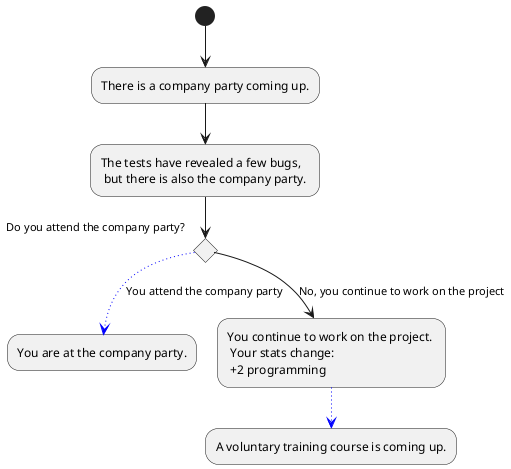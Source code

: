 @startuml
(*) --> "There is a company party coming up."
--> "The tests have revealed a few bugs, \n but there is also the company party. "
if "Do you attend the company party?" then 
-[#blue,dotted]-> [You attend the company party] "You are at the company party."

else 
--> [No, you continue to work on the project] "You continue to work on the project. \n Your stats change: \n +2 programming"
-[#blue,dotted]-> "A voluntary training course is coming up."

@enduml